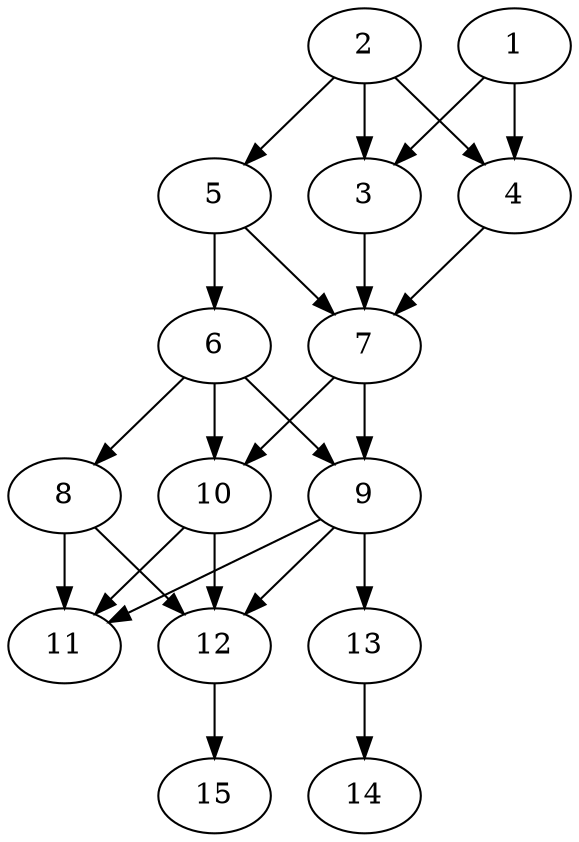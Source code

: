 // DAG automatically generated by daggen at Thu Oct  3 13:59:26 2019
// ./daggen --dot -n 15 --ccr 0.5 --fat 0.5 --regular 0.9 --density 0.7 --mindata 5242880 --maxdata 52428800 
digraph G {
  1 [size="63805440", alpha="0.14", expect_size="31902720"] 
  1 -> 3 [size ="31902720"]
  1 -> 4 [size ="31902720"]
  2 [size="47779840", alpha="0.17", expect_size="23889920"] 
  2 -> 3 [size ="23889920"]
  2 -> 4 [size ="23889920"]
  2 -> 5 [size ="23889920"]
  3 [size="57700352", alpha="0.01", expect_size="28850176"] 
  3 -> 7 [size ="28850176"]
  4 [size="60698624", alpha="0.00", expect_size="30349312"] 
  4 -> 7 [size ="30349312"]
  5 [size="78850048", alpha="0.13", expect_size="39425024"] 
  5 -> 6 [size ="39425024"]
  5 -> 7 [size ="39425024"]
  6 [size="94930944", alpha="0.09", expect_size="47465472"] 
  6 -> 8 [size ="47465472"]
  6 -> 9 [size ="47465472"]
  6 -> 10 [size ="47465472"]
  7 [size="103110656", alpha="0.20", expect_size="51555328"] 
  7 -> 9 [size ="51555328"]
  7 -> 10 [size ="51555328"]
  8 [size="99362816", alpha="0.08", expect_size="49681408"] 
  8 -> 11 [size ="49681408"]
  8 -> 12 [size ="49681408"]
  9 [size="84852736", alpha="0.19", expect_size="42426368"] 
  9 -> 11 [size ="42426368"]
  9 -> 12 [size ="42426368"]
  9 -> 13 [size ="42426368"]
  10 [size="11573248", alpha="0.11", expect_size="5786624"] 
  10 -> 11 [size ="5786624"]
  10 -> 12 [size ="5786624"]
  11 [size="39333888", alpha="0.20", expect_size="19666944"] 
  12 [size="103204864", alpha="0.00", expect_size="51602432"] 
  12 -> 15 [size ="51602432"]
  13 [size="88958976", alpha="0.16", expect_size="44479488"] 
  13 -> 14 [size ="44479488"]
  14 [size="95571968", alpha="0.06", expect_size="47785984"] 
  15 [size="96614400", alpha="0.10", expect_size="48307200"] 
}

